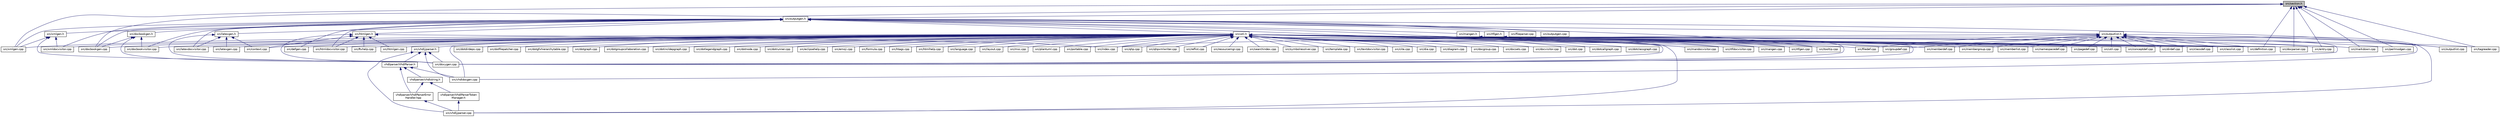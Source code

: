 digraph "src/section.h"
{
 // INTERACTIVE_SVG=YES
 // LATEX_PDF_SIZE
  edge [fontname="Helvetica",fontsize="10",labelfontname="Helvetica",labelfontsize="10"];
  node [fontname="Helvetica",fontsize="10",shape=record];
  Node1 [label="src/section.h",height=0.2,width=0.4,color="black", fillcolor="grey75", style="filled", fontcolor="black",tooltip=" "];
  Node1 -> Node2 [dir="back",color="midnightblue",fontsize="10",style="solid",fontname="Helvetica"];
  Node2 [label="src/outputgen.h",height=0.2,width=0.4,color="black", fillcolor="white", style="filled",URL="$df/d06/outputgen_8h.html",tooltip=" "];
  Node2 -> Node3 [dir="back",color="midnightblue",fontsize="10",style="solid",fontname="Helvetica"];
  Node3 [label="src/util.h",height=0.2,width=0.4,color="black", fillcolor="white", style="filled",URL="$d8/d3c/util_8h.html",tooltip="A bunch of utility functions."];
  Node3 -> Node4 [dir="back",color="midnightblue",fontsize="10",style="solid",fontname="Helvetica"];
  Node4 [label="src/cite.cpp",height=0.2,width=0.4,color="black", fillcolor="white", style="filled",URL="$d5/d0b/cite_8cpp.html",tooltip=" "];
  Node3 -> Node5 [dir="back",color="midnightblue",fontsize="10",style="solid",fontname="Helvetica"];
  Node5 [label="src/classdef.cpp",height=0.2,width=0.4,color="black", fillcolor="white", style="filled",URL="$de/d89/classdef_8cpp.html",tooltip=" "];
  Node3 -> Node6 [dir="back",color="midnightblue",fontsize="10",style="solid",fontname="Helvetica"];
  Node6 [label="src/classlist.cpp",height=0.2,width=0.4,color="black", fillcolor="white", style="filled",URL="$d6/d10/classlist_8cpp.html",tooltip=" "];
  Node3 -> Node7 [dir="back",color="midnightblue",fontsize="10",style="solid",fontname="Helvetica"];
  Node7 [label="src/conceptdef.cpp",height=0.2,width=0.4,color="black", fillcolor="white", style="filled",URL="$d8/d0a/conceptdef_8cpp.html",tooltip=" "];
  Node3 -> Node8 [dir="back",color="midnightblue",fontsize="10",style="solid",fontname="Helvetica"];
  Node8 [label="src/context.cpp",height=0.2,width=0.4,color="black", fillcolor="white", style="filled",URL="$db/d12/context_8cpp.html",tooltip=" "];
  Node3 -> Node9 [dir="back",color="midnightblue",fontsize="10",style="solid",fontname="Helvetica"];
  Node9 [label="src/defgen.cpp",height=0.2,width=0.4,color="black", fillcolor="white", style="filled",URL="$d3/d17/defgen_8cpp.html",tooltip=" "];
  Node3 -> Node10 [dir="back",color="midnightblue",fontsize="10",style="solid",fontname="Helvetica"];
  Node10 [label="src/definition.cpp",height=0.2,width=0.4,color="black", fillcolor="white", style="filled",URL="$d3/dea/definition_8cpp.html",tooltip=" "];
  Node3 -> Node11 [dir="back",color="midnightblue",fontsize="10",style="solid",fontname="Helvetica"];
  Node11 [label="src/dia.cpp",height=0.2,width=0.4,color="black", fillcolor="white", style="filled",URL="$d1/df5/dia_8cpp.html",tooltip=" "];
  Node3 -> Node12 [dir="back",color="midnightblue",fontsize="10",style="solid",fontname="Helvetica"];
  Node12 [label="src/diagram.cpp",height=0.2,width=0.4,color="black", fillcolor="white", style="filled",URL="$da/d0d/diagram_8cpp.html",tooltip=" "];
  Node3 -> Node13 [dir="back",color="midnightblue",fontsize="10",style="solid",fontname="Helvetica"];
  Node13 [label="src/dirdef.cpp",height=0.2,width=0.4,color="black", fillcolor="white", style="filled",URL="$d8/d52/dirdef_8cpp.html",tooltip=" "];
  Node3 -> Node14 [dir="back",color="midnightblue",fontsize="10",style="solid",fontname="Helvetica"];
  Node14 [label="src/docbookgen.cpp",height=0.2,width=0.4,color="black", fillcolor="white", style="filled",URL="$d8/d29/docbookgen_8cpp.html",tooltip=" "];
  Node3 -> Node15 [dir="back",color="midnightblue",fontsize="10",style="solid",fontname="Helvetica"];
  Node15 [label="src/docbookvisitor.cpp",height=0.2,width=0.4,color="black", fillcolor="white", style="filled",URL="$dc/d05/docbookvisitor_8cpp.html",tooltip=" "];
  Node3 -> Node16 [dir="back",color="midnightblue",fontsize="10",style="solid",fontname="Helvetica"];
  Node16 [label="src/docgroup.cpp",height=0.2,width=0.4,color="black", fillcolor="white", style="filled",URL="$d3/d36/docgroup_8cpp.html",tooltip=" "];
  Node3 -> Node17 [dir="back",color="midnightblue",fontsize="10",style="solid",fontname="Helvetica"];
  Node17 [label="src/docparser.cpp",height=0.2,width=0.4,color="black", fillcolor="white", style="filled",URL="$da/d17/docparser_8cpp.html",tooltip=" "];
  Node3 -> Node18 [dir="back",color="midnightblue",fontsize="10",style="solid",fontname="Helvetica"];
  Node18 [label="src/docsets.cpp",height=0.2,width=0.4,color="black", fillcolor="white", style="filled",URL="$d7/d8f/docsets_8cpp.html",tooltip=" "];
  Node3 -> Node19 [dir="back",color="midnightblue",fontsize="10",style="solid",fontname="Helvetica"];
  Node19 [label="src/docvisitor.cpp",height=0.2,width=0.4,color="black", fillcolor="white", style="filled",URL="$da/d39/docvisitor_8cpp.html",tooltip=" "];
  Node3 -> Node20 [dir="back",color="midnightblue",fontsize="10",style="solid",fontname="Helvetica"];
  Node20 [label="src/dot.cpp",height=0.2,width=0.4,color="black", fillcolor="white", style="filled",URL="$de/daa/dot_8cpp.html",tooltip=" "];
  Node3 -> Node21 [dir="back",color="midnightblue",fontsize="10",style="solid",fontname="Helvetica"];
  Node21 [label="src/dotcallgraph.cpp",height=0.2,width=0.4,color="black", fillcolor="white", style="filled",URL="$d4/dd5/dotcallgraph_8cpp.html",tooltip=" "];
  Node3 -> Node22 [dir="back",color="midnightblue",fontsize="10",style="solid",fontname="Helvetica"];
  Node22 [label="src/dotclassgraph.cpp",height=0.2,width=0.4,color="black", fillcolor="white", style="filled",URL="$d4/dcd/dotclassgraph_8cpp.html",tooltip=" "];
  Node3 -> Node23 [dir="back",color="midnightblue",fontsize="10",style="solid",fontname="Helvetica"];
  Node23 [label="src/dotdirdeps.cpp",height=0.2,width=0.4,color="black", fillcolor="white", style="filled",URL="$da/d45/dotdirdeps_8cpp.html",tooltip=" "];
  Node3 -> Node24 [dir="back",color="midnightblue",fontsize="10",style="solid",fontname="Helvetica"];
  Node24 [label="src/dotfilepatcher.cpp",height=0.2,width=0.4,color="black", fillcolor="white", style="filled",URL="$d9/d92/dotfilepatcher_8cpp.html",tooltip=" "];
  Node3 -> Node25 [dir="back",color="midnightblue",fontsize="10",style="solid",fontname="Helvetica"];
  Node25 [label="src/dotgfxhierarchytable.cpp",height=0.2,width=0.4,color="black", fillcolor="white", style="filled",URL="$d4/d09/dotgfxhierarchytable_8cpp.html",tooltip=" "];
  Node3 -> Node26 [dir="back",color="midnightblue",fontsize="10",style="solid",fontname="Helvetica"];
  Node26 [label="src/dotgraph.cpp",height=0.2,width=0.4,color="black", fillcolor="white", style="filled",URL="$de/d45/dotgraph_8cpp.html",tooltip=" "];
  Node3 -> Node27 [dir="back",color="midnightblue",fontsize="10",style="solid",fontname="Helvetica"];
  Node27 [label="src/dotgroupcollaboration.cpp",height=0.2,width=0.4,color="black", fillcolor="white", style="filled",URL="$d1/d86/dotgroupcollaboration_8cpp.html",tooltip=" "];
  Node3 -> Node28 [dir="back",color="midnightblue",fontsize="10",style="solid",fontname="Helvetica"];
  Node28 [label="src/dotincldepgraph.cpp",height=0.2,width=0.4,color="black", fillcolor="white", style="filled",URL="$da/d57/dotincldepgraph_8cpp.html",tooltip=" "];
  Node3 -> Node29 [dir="back",color="midnightblue",fontsize="10",style="solid",fontname="Helvetica"];
  Node29 [label="src/dotlegendgraph.cpp",height=0.2,width=0.4,color="black", fillcolor="white", style="filled",URL="$d4/d33/dotlegendgraph_8cpp.html",tooltip=" "];
  Node3 -> Node30 [dir="back",color="midnightblue",fontsize="10",style="solid",fontname="Helvetica"];
  Node30 [label="src/dotnode.cpp",height=0.2,width=0.4,color="black", fillcolor="white", style="filled",URL="$df/d58/dotnode_8cpp.html",tooltip=" "];
  Node3 -> Node31 [dir="back",color="midnightblue",fontsize="10",style="solid",fontname="Helvetica"];
  Node31 [label="src/dotrunner.cpp",height=0.2,width=0.4,color="black", fillcolor="white", style="filled",URL="$d1/dfe/dotrunner_8cpp.html",tooltip=" "];
  Node3 -> Node32 [dir="back",color="midnightblue",fontsize="10",style="solid",fontname="Helvetica"];
  Node32 [label="src/doxygen.cpp",height=0.2,width=0.4,color="black", fillcolor="white", style="filled",URL="$dc/d98/doxygen_8cpp.html",tooltip=" "];
  Node3 -> Node33 [dir="back",color="midnightblue",fontsize="10",style="solid",fontname="Helvetica"];
  Node33 [label="src/vhdljjparser.h",height=0.2,width=0.4,color="black", fillcolor="white", style="filled",URL="$d2/d55/vhdljjparser_8h.html",tooltip=" "];
  Node33 -> Node32 [dir="back",color="midnightblue",fontsize="10",style="solid",fontname="Helvetica"];
  Node33 -> Node34 [dir="back",color="midnightblue",fontsize="10",style="solid",fontname="Helvetica"];
  Node34 [label="src/vhdldocgen.cpp",height=0.2,width=0.4,color="black", fillcolor="white", style="filled",URL="$de/dea/vhdldocgen_8cpp.html",tooltip=" "];
  Node33 -> Node35 [dir="back",color="midnightblue",fontsize="10",style="solid",fontname="Helvetica"];
  Node35 [label="src/vhdljjparser.cpp",height=0.2,width=0.4,color="black", fillcolor="white", style="filled",URL="$d1/d86/vhdljjparser_8cpp.html",tooltip=" "];
  Node33 -> Node36 [dir="back",color="midnightblue",fontsize="10",style="solid",fontname="Helvetica"];
  Node36 [label="vhdlparser/VhdlParser.h",height=0.2,width=0.4,color="black", fillcolor="white", style="filled",URL="$d5/df9/_vhdl_parser_8h.html",tooltip=" "];
  Node36 -> Node34 [dir="back",color="midnightblue",fontsize="10",style="solid",fontname="Helvetica"];
  Node36 -> Node37 [dir="back",color="midnightblue",fontsize="10",style="solid",fontname="Helvetica"];
  Node37 [label="vhdlparser/VhdlParserError\lHandler.hpp",height=0.2,width=0.4,color="black", fillcolor="white", style="filled",URL="$d2/dc3/_vhdl_parser_error_handler_8hpp.html",tooltip=" "];
  Node37 -> Node35 [dir="back",color="midnightblue",fontsize="10",style="solid",fontname="Helvetica"];
  Node36 -> Node38 [dir="back",color="midnightblue",fontsize="10",style="solid",fontname="Helvetica"];
  Node38 [label="vhdlparser/vhdlstring.h",height=0.2,width=0.4,color="black", fillcolor="white", style="filled",URL="$d9/d48/vhdlstring_8h.html",tooltip=" "];
  Node38 -> Node37 [dir="back",color="midnightblue",fontsize="10",style="solid",fontname="Helvetica"];
  Node38 -> Node39 [dir="back",color="midnightblue",fontsize="10",style="solid",fontname="Helvetica"];
  Node39 [label="vhdlparser/VhdlParserToken\lManager.h",height=0.2,width=0.4,color="black", fillcolor="white", style="filled",URL="$d7/dad/_vhdl_parser_token_manager_8h.html",tooltip=" "];
  Node39 -> Node35 [dir="back",color="midnightblue",fontsize="10",style="solid",fontname="Helvetica"];
  Node3 -> Node40 [dir="back",color="midnightblue",fontsize="10",style="solid",fontname="Helvetica"];
  Node40 [label="src/eclipsehelp.cpp",height=0.2,width=0.4,color="black", fillcolor="white", style="filled",URL="$d8/d56/eclipsehelp_8cpp.html",tooltip=" "];
  Node3 -> Node41 [dir="back",color="midnightblue",fontsize="10",style="solid",fontname="Helvetica"];
  Node41 [label="src/emoji.cpp",height=0.2,width=0.4,color="black", fillcolor="white", style="filled",URL="$d2/d38/emoji_8cpp.html",tooltip=" "];
  Node3 -> Node42 [dir="back",color="midnightblue",fontsize="10",style="solid",fontname="Helvetica"];
  Node42 [label="src/entry.cpp",height=0.2,width=0.4,color="black", fillcolor="white", style="filled",URL="$d2/dd2/entry_8cpp.html",tooltip=" "];
  Node3 -> Node43 [dir="back",color="midnightblue",fontsize="10",style="solid",fontname="Helvetica"];
  Node43 [label="src/filedef.cpp",height=0.2,width=0.4,color="black", fillcolor="white", style="filled",URL="$d6/ddc/filedef_8cpp.html",tooltip=" "];
  Node3 -> Node44 [dir="back",color="midnightblue",fontsize="10",style="solid",fontname="Helvetica"];
  Node44 [label="src/formula.cpp",height=0.2,width=0.4,color="black", fillcolor="white", style="filled",URL="$d7/d5b/formula_8cpp.html",tooltip=" "];
  Node3 -> Node45 [dir="back",color="midnightblue",fontsize="10",style="solid",fontname="Helvetica"];
  Node45 [label="src/ftvhelp.cpp",height=0.2,width=0.4,color="black", fillcolor="white", style="filled",URL="$db/d41/ftvhelp_8cpp.html",tooltip=" "];
  Node3 -> Node46 [dir="back",color="midnightblue",fontsize="10",style="solid",fontname="Helvetica"];
  Node46 [label="src/groupdef.cpp",height=0.2,width=0.4,color="black", fillcolor="white", style="filled",URL="$d6/d42/groupdef_8cpp.html",tooltip=" "];
  Node3 -> Node47 [dir="back",color="midnightblue",fontsize="10",style="solid",fontname="Helvetica"];
  Node47 [label="src/htags.cpp",height=0.2,width=0.4,color="black", fillcolor="white", style="filled",URL="$d9/db7/htags_8cpp.html",tooltip=" "];
  Node3 -> Node48 [dir="back",color="midnightblue",fontsize="10",style="solid",fontname="Helvetica"];
  Node48 [label="src/htmldocvisitor.cpp",height=0.2,width=0.4,color="black", fillcolor="white", style="filled",URL="$da/db0/htmldocvisitor_8cpp.html",tooltip=" "];
  Node3 -> Node49 [dir="back",color="midnightblue",fontsize="10",style="solid",fontname="Helvetica"];
  Node49 [label="src/htmlgen.cpp",height=0.2,width=0.4,color="black", fillcolor="white", style="filled",URL="$d8/d6e/htmlgen_8cpp.html",tooltip=" "];
  Node3 -> Node50 [dir="back",color="midnightblue",fontsize="10",style="solid",fontname="Helvetica"];
  Node50 [label="src/htmlhelp.cpp",height=0.2,width=0.4,color="black", fillcolor="white", style="filled",URL="$d3/d4b/htmlhelp_8cpp.html",tooltip=" "];
  Node3 -> Node51 [dir="back",color="midnightblue",fontsize="10",style="solid",fontname="Helvetica"];
  Node51 [label="src/index.cpp",height=0.2,width=0.4,color="black", fillcolor="white", style="filled",URL="$db/d14/index_8cpp.html",tooltip="This file contains functions for the various index pages."];
  Node3 -> Node52 [dir="back",color="midnightblue",fontsize="10",style="solid",fontname="Helvetica"];
  Node52 [label="src/language.cpp",height=0.2,width=0.4,color="black", fillcolor="white", style="filled",URL="$d2/d48/language_8cpp.html",tooltip=" "];
  Node3 -> Node53 [dir="back",color="midnightblue",fontsize="10",style="solid",fontname="Helvetica"];
  Node53 [label="src/latexdocvisitor.cpp",height=0.2,width=0.4,color="black", fillcolor="white", style="filled",URL="$d1/d4e/latexdocvisitor_8cpp.html",tooltip=" "];
  Node3 -> Node54 [dir="back",color="midnightblue",fontsize="10",style="solid",fontname="Helvetica"];
  Node54 [label="src/latexgen.cpp",height=0.2,width=0.4,color="black", fillcolor="white", style="filled",URL="$d4/d42/latexgen_8cpp.html",tooltip=" "];
  Node3 -> Node55 [dir="back",color="midnightblue",fontsize="10",style="solid",fontname="Helvetica"];
  Node55 [label="src/layout.cpp",height=0.2,width=0.4,color="black", fillcolor="white", style="filled",URL="$db/d16/layout_8cpp.html",tooltip=" "];
  Node3 -> Node56 [dir="back",color="midnightblue",fontsize="10",style="solid",fontname="Helvetica"];
  Node56 [label="src/mandocvisitor.cpp",height=0.2,width=0.4,color="black", fillcolor="white", style="filled",URL="$d8/dde/mandocvisitor_8cpp.html",tooltip=" "];
  Node3 -> Node57 [dir="back",color="midnightblue",fontsize="10",style="solid",fontname="Helvetica"];
  Node57 [label="src/mangen.cpp",height=0.2,width=0.4,color="black", fillcolor="white", style="filled",URL="$d7/de7/mangen_8cpp.html",tooltip=" "];
  Node3 -> Node58 [dir="back",color="midnightblue",fontsize="10",style="solid",fontname="Helvetica"];
  Node58 [label="src/markdown.cpp",height=0.2,width=0.4,color="black", fillcolor="white", style="filled",URL="$de/d04/markdown_8cpp.html",tooltip=" "];
  Node3 -> Node59 [dir="back",color="midnightblue",fontsize="10",style="solid",fontname="Helvetica"];
  Node59 [label="src/memberdef.cpp",height=0.2,width=0.4,color="black", fillcolor="white", style="filled",URL="$d0/d72/memberdef_8cpp.html",tooltip=" "];
  Node3 -> Node60 [dir="back",color="midnightblue",fontsize="10",style="solid",fontname="Helvetica"];
  Node60 [label="src/membergroup.cpp",height=0.2,width=0.4,color="black", fillcolor="white", style="filled",URL="$d6/d18/membergroup_8cpp.html",tooltip=" "];
  Node3 -> Node61 [dir="back",color="midnightblue",fontsize="10",style="solid",fontname="Helvetica"];
  Node61 [label="src/memberlist.cpp",height=0.2,width=0.4,color="black", fillcolor="white", style="filled",URL="$d0/d14/memberlist_8cpp.html",tooltip=" "];
  Node3 -> Node62 [dir="back",color="midnightblue",fontsize="10",style="solid",fontname="Helvetica"];
  Node62 [label="src/msc.cpp",height=0.2,width=0.4,color="black", fillcolor="white", style="filled",URL="$db/d33/msc_8cpp.html",tooltip=" "];
  Node3 -> Node63 [dir="back",color="midnightblue",fontsize="10",style="solid",fontname="Helvetica"];
  Node63 [label="src/namespacedef.cpp",height=0.2,width=0.4,color="black", fillcolor="white", style="filled",URL="$d7/d1c/namespacedef_8cpp.html",tooltip=" "];
  Node3 -> Node64 [dir="back",color="midnightblue",fontsize="10",style="solid",fontname="Helvetica"];
  Node64 [label="src/pagedef.cpp",height=0.2,width=0.4,color="black", fillcolor="white", style="filled",URL="$d9/db4/pagedef_8cpp.html",tooltip=" "];
  Node3 -> Node65 [dir="back",color="midnightblue",fontsize="10",style="solid",fontname="Helvetica"];
  Node65 [label="src/perlmodgen.cpp",height=0.2,width=0.4,color="black", fillcolor="white", style="filled",URL="$de/dd0/perlmodgen_8cpp.html",tooltip=" "];
  Node3 -> Node66 [dir="back",color="midnightblue",fontsize="10",style="solid",fontname="Helvetica"];
  Node66 [label="src/plantuml.cpp",height=0.2,width=0.4,color="black", fillcolor="white", style="filled",URL="$d7/d5b/plantuml_8cpp.html",tooltip=" "];
  Node3 -> Node67 [dir="back",color="midnightblue",fontsize="10",style="solid",fontname="Helvetica"];
  Node67 [label="src/portable.cpp",height=0.2,width=0.4,color="black", fillcolor="white", style="filled",URL="$d0/d1c/portable_8cpp.html",tooltip=" "];
  Node3 -> Node68 [dir="back",color="midnightblue",fontsize="10",style="solid",fontname="Helvetica"];
  Node68 [label="src/qhp.cpp",height=0.2,width=0.4,color="black", fillcolor="white", style="filled",URL="$d9/d45/qhp_8cpp.html",tooltip=" "];
  Node3 -> Node69 [dir="back",color="midnightblue",fontsize="10",style="solid",fontname="Helvetica"];
  Node69 [label="src/qhpxmlwriter.cpp",height=0.2,width=0.4,color="black", fillcolor="white", style="filled",URL="$dd/d53/qhpxmlwriter_8cpp.html",tooltip=" "];
  Node3 -> Node70 [dir="back",color="midnightblue",fontsize="10",style="solid",fontname="Helvetica"];
  Node70 [label="src/reflist.cpp",height=0.2,width=0.4,color="black", fillcolor="white", style="filled",URL="$d4/d09/reflist_8cpp.html",tooltip=" "];
  Node3 -> Node71 [dir="back",color="midnightblue",fontsize="10",style="solid",fontname="Helvetica"];
  Node71 [label="src/resourcemgr.cpp",height=0.2,width=0.4,color="black", fillcolor="white", style="filled",URL="$d6/dde/resourcemgr_8cpp.html",tooltip=" "];
  Node3 -> Node72 [dir="back",color="midnightblue",fontsize="10",style="solid",fontname="Helvetica"];
  Node72 [label="src/rtfdocvisitor.cpp",height=0.2,width=0.4,color="black", fillcolor="white", style="filled",URL="$de/d9a/rtfdocvisitor_8cpp.html",tooltip=" "];
  Node3 -> Node73 [dir="back",color="midnightblue",fontsize="10",style="solid",fontname="Helvetica"];
  Node73 [label="src/rtfgen.cpp",height=0.2,width=0.4,color="black", fillcolor="white", style="filled",URL="$d0/d9c/rtfgen_8cpp.html",tooltip=" "];
  Node3 -> Node74 [dir="back",color="midnightblue",fontsize="10",style="solid",fontname="Helvetica"];
  Node74 [label="src/searchindex.cpp",height=0.2,width=0.4,color="black", fillcolor="white", style="filled",URL="$d7/d79/searchindex_8cpp.html",tooltip=" "];
  Node3 -> Node75 [dir="back",color="midnightblue",fontsize="10",style="solid",fontname="Helvetica"];
  Node75 [label="src/symbolresolver.cpp",height=0.2,width=0.4,color="black", fillcolor="white", style="filled",URL="$d2/d99/symbolresolver_8cpp.html",tooltip=" "];
  Node3 -> Node76 [dir="back",color="midnightblue",fontsize="10",style="solid",fontname="Helvetica"];
  Node76 [label="src/tagreader.cpp",height=0.2,width=0.4,color="black", fillcolor="white", style="filled",URL="$d4/d7b/tagreader_8cpp.html",tooltip=" "];
  Node3 -> Node77 [dir="back",color="midnightblue",fontsize="10",style="solid",fontname="Helvetica"];
  Node77 [label="src/template.cpp",height=0.2,width=0.4,color="black", fillcolor="white", style="filled",URL="$df/d54/template_8cpp.html",tooltip=" "];
  Node3 -> Node78 [dir="back",color="midnightblue",fontsize="10",style="solid",fontname="Helvetica"];
  Node78 [label="src/textdocvisitor.cpp",height=0.2,width=0.4,color="black", fillcolor="white", style="filled",URL="$d3/da6/textdocvisitor_8cpp.html",tooltip=" "];
  Node3 -> Node79 [dir="back",color="midnightblue",fontsize="10",style="solid",fontname="Helvetica"];
  Node79 [label="src/tooltip.cpp",height=0.2,width=0.4,color="black", fillcolor="white", style="filled",URL="$d7/d56/tooltip_8cpp.html",tooltip=" "];
  Node3 -> Node80 [dir="back",color="midnightblue",fontsize="10",style="solid",fontname="Helvetica"];
  Node80 [label="src/util.cpp",height=0.2,width=0.4,color="black", fillcolor="white", style="filled",URL="$df/d2d/util_8cpp.html",tooltip=" "];
  Node3 -> Node34 [dir="back",color="midnightblue",fontsize="10",style="solid",fontname="Helvetica"];
  Node3 -> Node35 [dir="back",color="midnightblue",fontsize="10",style="solid",fontname="Helvetica"];
  Node3 -> Node81 [dir="back",color="midnightblue",fontsize="10",style="solid",fontname="Helvetica"];
  Node81 [label="src/xmldocvisitor.cpp",height=0.2,width=0.4,color="black", fillcolor="white", style="filled",URL="$dd/db6/xmldocvisitor_8cpp.html",tooltip=" "];
  Node3 -> Node82 [dir="back",color="midnightblue",fontsize="10",style="solid",fontname="Helvetica"];
  Node82 [label="src/xmlgen.cpp",height=0.2,width=0.4,color="black", fillcolor="white", style="filled",URL="$d0/dc3/xmlgen_8cpp.html",tooltip=" "];
  Node2 -> Node83 [dir="back",color="midnightblue",fontsize="10",style="solid",fontname="Helvetica"];
  Node83 [label="src/outputlist.h",height=0.2,width=0.4,color="black", fillcolor="white", style="filled",URL="$d2/db9/outputlist_8h.html",tooltip=" "];
  Node83 -> Node5 [dir="back",color="midnightblue",fontsize="10",style="solid",fontname="Helvetica"];
  Node83 -> Node6 [dir="back",color="midnightblue",fontsize="10",style="solid",fontname="Helvetica"];
  Node83 -> Node7 [dir="back",color="midnightblue",fontsize="10",style="solid",fontname="Helvetica"];
  Node83 -> Node10 [dir="back",color="midnightblue",fontsize="10",style="solid",fontname="Helvetica"];
  Node83 -> Node13 [dir="back",color="midnightblue",fontsize="10",style="solid",fontname="Helvetica"];
  Node83 -> Node32 [dir="back",color="midnightblue",fontsize="10",style="solid",fontname="Helvetica"];
  Node83 -> Node43 [dir="back",color="midnightblue",fontsize="10",style="solid",fontname="Helvetica"];
  Node83 -> Node46 [dir="back",color="midnightblue",fontsize="10",style="solid",fontname="Helvetica"];
  Node83 -> Node51 [dir="back",color="midnightblue",fontsize="10",style="solid",fontname="Helvetica"];
  Node83 -> Node59 [dir="back",color="midnightblue",fontsize="10",style="solid",fontname="Helvetica"];
  Node83 -> Node60 [dir="back",color="midnightblue",fontsize="10",style="solid",fontname="Helvetica"];
  Node83 -> Node61 [dir="back",color="midnightblue",fontsize="10",style="solid",fontname="Helvetica"];
  Node83 -> Node63 [dir="back",color="midnightblue",fontsize="10",style="solid",fontname="Helvetica"];
  Node83 -> Node84 [dir="back",color="midnightblue",fontsize="10",style="solid",fontname="Helvetica"];
  Node84 [label="src/outputlist.cpp",height=0.2,width=0.4,color="black", fillcolor="white", style="filled",URL="$db/dd8/outputlist_8cpp.html",tooltip=" "];
  Node83 -> Node64 [dir="back",color="midnightblue",fontsize="10",style="solid",fontname="Helvetica"];
  Node83 -> Node80 [dir="back",color="midnightblue",fontsize="10",style="solid",fontname="Helvetica"];
  Node83 -> Node34 [dir="back",color="midnightblue",fontsize="10",style="solid",fontname="Helvetica"];
  Node83 -> Node35 [dir="back",color="midnightblue",fontsize="10",style="solid",fontname="Helvetica"];
  Node2 -> Node85 [dir="back",color="midnightblue",fontsize="10",style="solid",fontname="Helvetica"];
  Node85 [label="src/htmlgen.h",height=0.2,width=0.4,color="black", fillcolor="white", style="filled",URL="$d8/d56/htmlgen_8h.html",tooltip=" "];
  Node85 -> Node8 [dir="back",color="midnightblue",fontsize="10",style="solid",fontname="Helvetica"];
  Node85 -> Node32 [dir="back",color="midnightblue",fontsize="10",style="solid",fontname="Helvetica"];
  Node85 -> Node45 [dir="back",color="midnightblue",fontsize="10",style="solid",fontname="Helvetica"];
  Node85 -> Node48 [dir="back",color="midnightblue",fontsize="10",style="solid",fontname="Helvetica"];
  Node85 -> Node49 [dir="back",color="midnightblue",fontsize="10",style="solid",fontname="Helvetica"];
  Node85 -> Node51 [dir="back",color="midnightblue",fontsize="10",style="solid",fontname="Helvetica"];
  Node2 -> Node86 [dir="back",color="midnightblue",fontsize="10",style="solid",fontname="Helvetica"];
  Node86 [label="src/latexgen.h",height=0.2,width=0.4,color="black", fillcolor="white", style="filled",URL="$d6/d9c/latexgen_8h.html",tooltip=" "];
  Node86 -> Node8 [dir="back",color="midnightblue",fontsize="10",style="solid",fontname="Helvetica"];
  Node86 -> Node32 [dir="back",color="midnightblue",fontsize="10",style="solid",fontname="Helvetica"];
  Node86 -> Node53 [dir="back",color="midnightblue",fontsize="10",style="solid",fontname="Helvetica"];
  Node86 -> Node54 [dir="back",color="midnightblue",fontsize="10",style="solid",fontname="Helvetica"];
  Node2 -> Node9 [dir="back",color="midnightblue",fontsize="10",style="solid",fontname="Helvetica"];
  Node2 -> Node87 [dir="back",color="midnightblue",fontsize="10",style="solid",fontname="Helvetica"];
  Node87 [label="src/docbookgen.h",height=0.2,width=0.4,color="black", fillcolor="white", style="filled",URL="$de/dea/docbookgen_8h.html",tooltip=" "];
  Node87 -> Node14 [dir="back",color="midnightblue",fontsize="10",style="solid",fontname="Helvetica"];
  Node87 -> Node15 [dir="back",color="midnightblue",fontsize="10",style="solid",fontname="Helvetica"];
  Node87 -> Node32 [dir="back",color="midnightblue",fontsize="10",style="solid",fontname="Helvetica"];
  Node2 -> Node14 [dir="back",color="midnightblue",fontsize="10",style="solid",fontname="Helvetica"];
  Node2 -> Node15 [dir="back",color="midnightblue",fontsize="10",style="solid",fontname="Helvetica"];
  Node2 -> Node88 [dir="back",color="midnightblue",fontsize="10",style="solid",fontname="Helvetica"];
  Node88 [label="src/mangen.h",height=0.2,width=0.4,color="black", fillcolor="white", style="filled",URL="$da/dc0/mangen_8h.html",tooltip=" "];
  Node88 -> Node32 [dir="back",color="midnightblue",fontsize="10",style="solid",fontname="Helvetica"];
  Node88 -> Node57 [dir="back",color="midnightblue",fontsize="10",style="solid",fontname="Helvetica"];
  Node2 -> Node89 [dir="back",color="midnightblue",fontsize="10",style="solid",fontname="Helvetica"];
  Node89 [label="src/rtfgen.h",height=0.2,width=0.4,color="black", fillcolor="white", style="filled",URL="$d4/daa/rtfgen_8h.html",tooltip=" "];
  Node89 -> Node32 [dir="back",color="midnightblue",fontsize="10",style="solid",fontname="Helvetica"];
  Node89 -> Node73 [dir="back",color="midnightblue",fontsize="10",style="solid",fontname="Helvetica"];
  Node2 -> Node90 [dir="back",color="midnightblue",fontsize="10",style="solid",fontname="Helvetica"];
  Node90 [label="src/xmlgen.h",height=0.2,width=0.4,color="black", fillcolor="white", style="filled",URL="$d9/d67/xmlgen_8h.html",tooltip=" "];
  Node90 -> Node32 [dir="back",color="midnightblue",fontsize="10",style="solid",fontname="Helvetica"];
  Node90 -> Node81 [dir="back",color="midnightblue",fontsize="10",style="solid",fontname="Helvetica"];
  Node90 -> Node82 [dir="back",color="midnightblue",fontsize="10",style="solid",fontname="Helvetica"];
  Node2 -> Node91 [dir="back",color="midnightblue",fontsize="10",style="solid",fontname="Helvetica"];
  Node91 [label="src/fileparser.cpp",height=0.2,width=0.4,color="black", fillcolor="white", style="filled",URL="$d9/d74/fileparser_8cpp.html",tooltip=" "];
  Node2 -> Node48 [dir="back",color="midnightblue",fontsize="10",style="solid",fontname="Helvetica"];
  Node2 -> Node53 [dir="back",color="midnightblue",fontsize="10",style="solid",fontname="Helvetica"];
  Node2 -> Node56 [dir="back",color="midnightblue",fontsize="10",style="solid",fontname="Helvetica"];
  Node2 -> Node92 [dir="back",color="midnightblue",fontsize="10",style="solid",fontname="Helvetica"];
  Node92 [label="src/outputgen.cpp",height=0.2,width=0.4,color="black", fillcolor="white", style="filled",URL="$d0/d17/outputgen_8cpp.html",tooltip=" "];
  Node2 -> Node84 [dir="back",color="midnightblue",fontsize="10",style="solid",fontname="Helvetica"];
  Node2 -> Node72 [dir="back",color="midnightblue",fontsize="10",style="solid",fontname="Helvetica"];
  Node2 -> Node79 [dir="back",color="midnightblue",fontsize="10",style="solid",fontname="Helvetica"];
  Node2 -> Node81 [dir="back",color="midnightblue",fontsize="10",style="solid",fontname="Helvetica"];
  Node2 -> Node82 [dir="back",color="midnightblue",fontsize="10",style="solid",fontname="Helvetica"];
  Node1 -> Node10 [dir="back",color="midnightblue",fontsize="10",style="solid",fontname="Helvetica"];
  Node1 -> Node14 [dir="back",color="midnightblue",fontsize="10",style="solid",fontname="Helvetica"];
  Node1 -> Node17 [dir="back",color="midnightblue",fontsize="10",style="solid",fontname="Helvetica"];
  Node1 -> Node42 [dir="back",color="midnightblue",fontsize="10",style="solid",fontname="Helvetica"];
  Node1 -> Node58 [dir="back",color="midnightblue",fontsize="10",style="solid",fontname="Helvetica"];
  Node1 -> Node65 [dir="back",color="midnightblue",fontsize="10",style="solid",fontname="Helvetica"];
  Node1 -> Node76 [dir="back",color="midnightblue",fontsize="10",style="solid",fontname="Helvetica"];
  Node1 -> Node82 [dir="back",color="midnightblue",fontsize="10",style="solid",fontname="Helvetica"];
}
